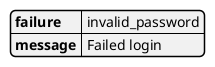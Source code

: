 @startjson "Login Invalid Password"
{
    "failure": "invalid_password",
    "message": "Failed login"
}
@endjson

